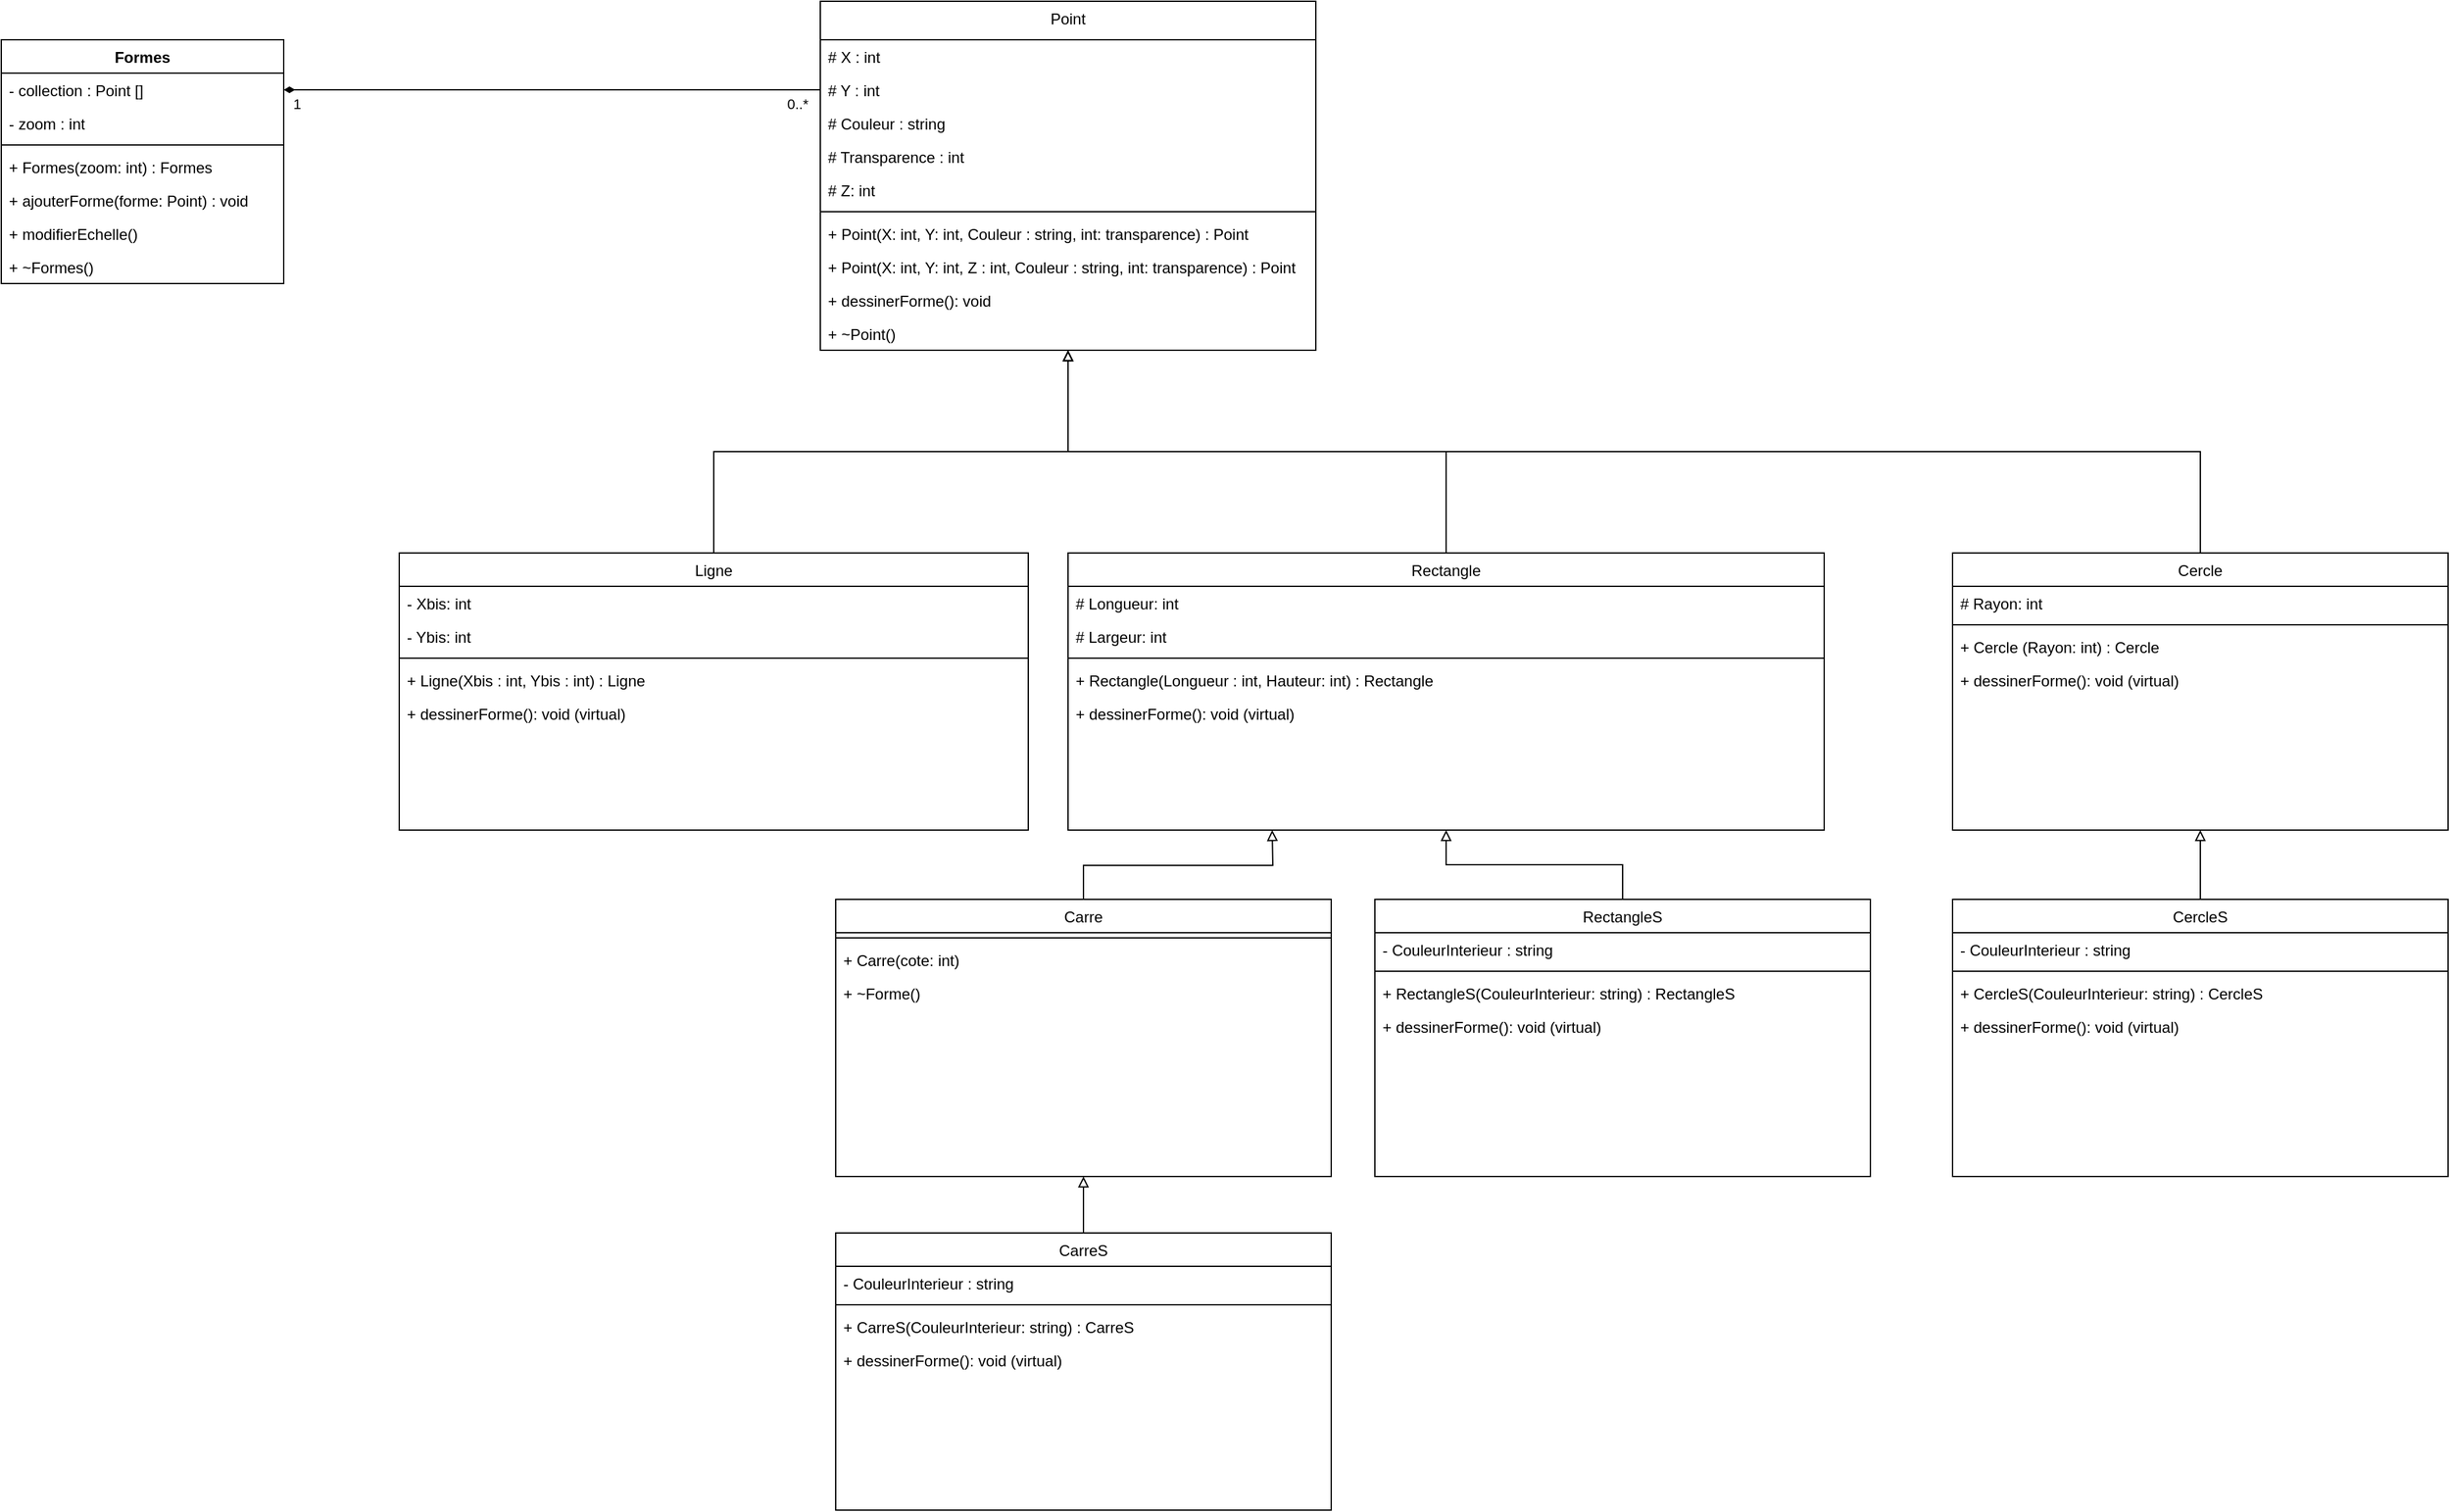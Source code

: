 <mxfile version="24.7.14">
  <diagram id="C5RBs43oDa-KdzZeNtuy" name="Page-1">
    <mxGraphModel dx="2564" dy="3153" grid="1" gridSize="10" guides="1" tooltips="1" connect="1" arrows="1" fold="1" page="1" pageScale="1" pageWidth="827" pageHeight="1169" math="0" shadow="0">
      <root>
        <mxCell id="WIyWlLk6GJQsqaUBKTNV-0" />
        <mxCell id="WIyWlLk6GJQsqaUBKTNV-1" parent="WIyWlLk6GJQsqaUBKTNV-0" />
        <mxCell id="zkfFHV4jXpPFQw0GAbJ--17" value="Point" style="swimlane;fontStyle=0;align=center;verticalAlign=top;childLayout=stackLayout;horizontal=1;startSize=30;horizontalStack=0;resizeParent=1;resizeLast=0;collapsible=1;marginBottom=0;rounded=0;shadow=0;strokeWidth=1;" parent="WIyWlLk6GJQsqaUBKTNV-1" vertex="1">
          <mxGeometry x="28" y="-1310" width="386" height="272" as="geometry">
            <mxRectangle x="550" y="140" width="160" height="26" as="alternateBounds" />
          </mxGeometry>
        </mxCell>
        <mxCell id="zkfFHV4jXpPFQw0GAbJ--18" value="# X : int" style="text;align=left;verticalAlign=top;spacingLeft=4;spacingRight=4;overflow=hidden;rotatable=0;points=[[0,0.5],[1,0.5]];portConstraint=eastwest;" parent="zkfFHV4jXpPFQw0GAbJ--17" vertex="1">
          <mxGeometry y="30" width="386" height="26" as="geometry" />
        </mxCell>
        <mxCell id="zkfFHV4jXpPFQw0GAbJ--19" value="# Y : int" style="text;align=left;verticalAlign=top;spacingLeft=4;spacingRight=4;overflow=hidden;rotatable=0;points=[[0,0.5],[1,0.5]];portConstraint=eastwest;rounded=0;shadow=0;html=0;" parent="zkfFHV4jXpPFQw0GAbJ--17" vertex="1">
          <mxGeometry y="56" width="386" height="26" as="geometry" />
        </mxCell>
        <mxCell id="zkfFHV4jXpPFQw0GAbJ--20" value="# Couleur : string" style="text;align=left;verticalAlign=top;spacingLeft=4;spacingRight=4;overflow=hidden;rotatable=0;points=[[0,0.5],[1,0.5]];portConstraint=eastwest;rounded=0;shadow=0;html=0;" parent="zkfFHV4jXpPFQw0GAbJ--17" vertex="1">
          <mxGeometry y="82" width="386" height="26" as="geometry" />
        </mxCell>
        <mxCell id="zkfFHV4jXpPFQw0GAbJ--21" value="# Transparence : int" style="text;align=left;verticalAlign=top;spacingLeft=4;spacingRight=4;overflow=hidden;rotatable=0;points=[[0,0.5],[1,0.5]];portConstraint=eastwest;rounded=0;shadow=0;html=0;" parent="zkfFHV4jXpPFQw0GAbJ--17" vertex="1">
          <mxGeometry y="108" width="386" height="26" as="geometry" />
        </mxCell>
        <mxCell id="fzu_0rbHsVR7w9InkTTL-70" value="# Z: int" style="text;align=left;verticalAlign=top;spacingLeft=4;spacingRight=4;overflow=hidden;rotatable=0;points=[[0,0.5],[1,0.5]];portConstraint=eastwest;rounded=0;shadow=0;html=0;" parent="zkfFHV4jXpPFQw0GAbJ--17" vertex="1">
          <mxGeometry y="134" width="386" height="26" as="geometry" />
        </mxCell>
        <mxCell id="zkfFHV4jXpPFQw0GAbJ--23" value="" style="line;html=1;strokeWidth=1;align=left;verticalAlign=middle;spacingTop=-1;spacingLeft=3;spacingRight=3;rotatable=0;labelPosition=right;points=[];portConstraint=eastwest;" parent="zkfFHV4jXpPFQw0GAbJ--17" vertex="1">
          <mxGeometry y="160" width="386" height="8" as="geometry" />
        </mxCell>
        <mxCell id="zkfFHV4jXpPFQw0GAbJ--24" value="+ Point(X: int, Y: int, Couleur : string, int: transparence) : Point" style="text;align=left;verticalAlign=top;spacingLeft=4;spacingRight=4;overflow=hidden;rotatable=0;points=[[0,0.5],[1,0.5]];portConstraint=eastwest;" parent="zkfFHV4jXpPFQw0GAbJ--17" vertex="1">
          <mxGeometry y="168" width="386" height="26" as="geometry" />
        </mxCell>
        <mxCell id="fzu_0rbHsVR7w9InkTTL-71" value="+ Point(X: int, Y: int, Z : int, Couleur : string, int: transparence) : Point" style="text;align=left;verticalAlign=top;spacingLeft=4;spacingRight=4;overflow=hidden;rotatable=0;points=[[0,0.5],[1,0.5]];portConstraint=eastwest;" parent="zkfFHV4jXpPFQw0GAbJ--17" vertex="1">
          <mxGeometry y="194" width="386" height="26" as="geometry" />
        </mxCell>
        <mxCell id="1MLzDRWKxAswZFtCU_EX-2" value="+ dessinerForme(): void" style="text;align=left;verticalAlign=top;spacingLeft=4;spacingRight=4;overflow=hidden;rotatable=0;points=[[0,0.5],[1,0.5]];portConstraint=eastwest;" parent="zkfFHV4jXpPFQw0GAbJ--17" vertex="1">
          <mxGeometry y="220" width="386" height="26" as="geometry" />
        </mxCell>
        <mxCell id="zkfFHV4jXpPFQw0GAbJ--25" value="+ ~Point()" style="text;align=left;verticalAlign=top;spacingLeft=4;spacingRight=4;overflow=hidden;rotatable=0;points=[[0,0.5],[1,0.5]];portConstraint=eastwest;" parent="zkfFHV4jXpPFQw0GAbJ--17" vertex="1">
          <mxGeometry y="246" width="386" height="26" as="geometry" />
        </mxCell>
        <mxCell id="fzu_0rbHsVR7w9InkTTL-94" style="edgeStyle=orthogonalEdgeStyle;rounded=0;orthogonalLoop=1;jettySize=auto;html=1;exitX=0.5;exitY=0;exitDx=0;exitDy=0;entryX=0.5;entryY=1;entryDx=0;entryDy=0;endArrow=block;endFill=0;" parent="WIyWlLk6GJQsqaUBKTNV-1" source="fzu_0rbHsVR7w9InkTTL-8" target="zkfFHV4jXpPFQw0GAbJ--17" edge="1">
          <mxGeometry relative="1" as="geometry" />
        </mxCell>
        <mxCell id="fzu_0rbHsVR7w9InkTTL-8" value="Ligne" style="swimlane;fontStyle=0;align=center;verticalAlign=top;childLayout=stackLayout;horizontal=1;startSize=26;horizontalStack=0;resizeParent=1;resizeLast=0;collapsible=1;marginBottom=0;rounded=0;shadow=0;strokeWidth=1;" parent="WIyWlLk6GJQsqaUBKTNV-1" vertex="1">
          <mxGeometry x="-300" y="-880" width="490" height="216" as="geometry">
            <mxRectangle x="550" y="140" width="160" height="26" as="alternateBounds" />
          </mxGeometry>
        </mxCell>
        <mxCell id="fzu_0rbHsVR7w9InkTTL-75" value="- Xbis: int" style="text;align=left;verticalAlign=top;spacingLeft=4;spacingRight=4;overflow=hidden;rotatable=0;points=[[0,0.5],[1,0.5]];portConstraint=eastwest;rounded=0;shadow=0;html=0;" parent="fzu_0rbHsVR7w9InkTTL-8" vertex="1">
          <mxGeometry y="26" width="490" height="26" as="geometry" />
        </mxCell>
        <mxCell id="fzu_0rbHsVR7w9InkTTL-76" value="- Ybis: int" style="text;align=left;verticalAlign=top;spacingLeft=4;spacingRight=4;overflow=hidden;rotatable=0;points=[[0,0.5],[1,0.5]];portConstraint=eastwest;rounded=0;shadow=0;html=0;" parent="fzu_0rbHsVR7w9InkTTL-8" vertex="1">
          <mxGeometry y="52" width="490" height="26" as="geometry" />
        </mxCell>
        <mxCell id="fzu_0rbHsVR7w9InkTTL-13" value="" style="line;html=1;strokeWidth=1;align=left;verticalAlign=middle;spacingTop=-1;spacingLeft=3;spacingRight=3;rotatable=0;labelPosition=right;points=[];portConstraint=eastwest;" parent="fzu_0rbHsVR7w9InkTTL-8" vertex="1">
          <mxGeometry y="78" width="490" height="8" as="geometry" />
        </mxCell>
        <mxCell id="fzu_0rbHsVR7w9InkTTL-73" value="+ Ligne(Xbis : int, Ybis : int) : Ligne" style="text;align=left;verticalAlign=top;spacingLeft=4;spacingRight=4;overflow=hidden;rotatable=0;points=[[0,0.5],[1,0.5]];portConstraint=eastwest;" parent="fzu_0rbHsVR7w9InkTTL-8" vertex="1">
          <mxGeometry y="86" width="490" height="26" as="geometry" />
        </mxCell>
        <mxCell id="1MLzDRWKxAswZFtCU_EX-3" value="+ dessinerForme(): void (virtual)" style="text;align=left;verticalAlign=top;spacingLeft=4;spacingRight=4;overflow=hidden;rotatable=0;points=[[0,0.5],[1,0.5]];portConstraint=eastwest;" parent="fzu_0rbHsVR7w9InkTTL-8" vertex="1">
          <mxGeometry y="112" width="490" height="26" as="geometry" />
        </mxCell>
        <mxCell id="fzu_0rbHsVR7w9InkTTL-95" style="edgeStyle=orthogonalEdgeStyle;rounded=0;orthogonalLoop=1;jettySize=auto;html=1;exitX=0.5;exitY=0;exitDx=0;exitDy=0;entryX=0.5;entryY=1;entryDx=0;entryDy=0;endArrow=block;endFill=0;" parent="WIyWlLk6GJQsqaUBKTNV-1" source="fzu_0rbHsVR7w9InkTTL-16" target="zkfFHV4jXpPFQw0GAbJ--17" edge="1">
          <mxGeometry relative="1" as="geometry" />
        </mxCell>
        <mxCell id="fzu_0rbHsVR7w9InkTTL-16" value="Rectangle" style="swimlane;fontStyle=0;align=center;verticalAlign=top;childLayout=stackLayout;horizontal=1;startSize=26;horizontalStack=0;resizeParent=1;resizeLast=0;collapsible=1;marginBottom=0;rounded=0;shadow=0;strokeWidth=1;" parent="WIyWlLk6GJQsqaUBKTNV-1" vertex="1">
          <mxGeometry x="221" y="-880" width="589" height="216" as="geometry">
            <mxRectangle x="550" y="140" width="160" height="26" as="alternateBounds" />
          </mxGeometry>
        </mxCell>
        <mxCell id="fzu_0rbHsVR7w9InkTTL-77" value="# Longueur: int" style="text;align=left;verticalAlign=top;spacingLeft=4;spacingRight=4;overflow=hidden;rotatable=0;points=[[0,0.5],[1,0.5]];portConstraint=eastwest;rounded=0;shadow=0;html=0;" parent="fzu_0rbHsVR7w9InkTTL-16" vertex="1">
          <mxGeometry y="26" width="589" height="26" as="geometry" />
        </mxCell>
        <mxCell id="fzu_0rbHsVR7w9InkTTL-78" value="# Largeur: int" style="text;align=left;verticalAlign=top;spacingLeft=4;spacingRight=4;overflow=hidden;rotatable=0;points=[[0,0.5],[1,0.5]];portConstraint=eastwest;rounded=0;shadow=0;html=0;" parent="fzu_0rbHsVR7w9InkTTL-16" vertex="1">
          <mxGeometry y="52" width="589" height="26" as="geometry" />
        </mxCell>
        <mxCell id="fzu_0rbHsVR7w9InkTTL-21" value="" style="line;html=1;strokeWidth=1;align=left;verticalAlign=middle;spacingTop=-1;spacingLeft=3;spacingRight=3;rotatable=0;labelPosition=right;points=[];portConstraint=eastwest;" parent="fzu_0rbHsVR7w9InkTTL-16" vertex="1">
          <mxGeometry y="78" width="589" height="8" as="geometry" />
        </mxCell>
        <mxCell id="fzu_0rbHsVR7w9InkTTL-74" value="+ Rectangle(Longueur : int, Hauteur: int) : Rectangle" style="text;align=left;verticalAlign=top;spacingLeft=4;spacingRight=4;overflow=hidden;rotatable=0;points=[[0,0.5],[1,0.5]];portConstraint=eastwest;" parent="fzu_0rbHsVR7w9InkTTL-16" vertex="1">
          <mxGeometry y="86" width="589" height="26" as="geometry" />
        </mxCell>
        <mxCell id="1MLzDRWKxAswZFtCU_EX-4" value="+ dessinerForme(): void (virtual)" style="text;align=left;verticalAlign=top;spacingLeft=4;spacingRight=4;overflow=hidden;rotatable=0;points=[[0,0.5],[1,0.5]];portConstraint=eastwest;" parent="fzu_0rbHsVR7w9InkTTL-16" vertex="1">
          <mxGeometry y="112" width="589" height="26" as="geometry" />
        </mxCell>
        <mxCell id="fzu_0rbHsVR7w9InkTTL-68" style="edgeStyle=orthogonalEdgeStyle;rounded=0;orthogonalLoop=1;jettySize=auto;html=1;exitX=0.5;exitY=0;exitDx=0;exitDy=0;entryX=0.5;entryY=1;entryDx=0;entryDy=0;endArrow=block;endFill=0;" parent="WIyWlLk6GJQsqaUBKTNV-1" source="fzu_0rbHsVR7w9InkTTL-32" target="zkfFHV4jXpPFQw0GAbJ--17" edge="1">
          <mxGeometry relative="1" as="geometry" />
        </mxCell>
        <mxCell id="fzu_0rbHsVR7w9InkTTL-32" value="Cercle" style="swimlane;fontStyle=0;align=center;verticalAlign=top;childLayout=stackLayout;horizontal=1;startSize=26;horizontalStack=0;resizeParent=1;resizeLast=0;collapsible=1;marginBottom=0;rounded=0;shadow=0;strokeWidth=1;" parent="WIyWlLk6GJQsqaUBKTNV-1" vertex="1">
          <mxGeometry x="910" y="-880" width="386" height="216" as="geometry">
            <mxRectangle x="550" y="140" width="160" height="26" as="alternateBounds" />
          </mxGeometry>
        </mxCell>
        <mxCell id="fzu_0rbHsVR7w9InkTTL-79" value="# Rayon: int" style="text;align=left;verticalAlign=top;spacingLeft=4;spacingRight=4;overflow=hidden;rotatable=0;points=[[0,0.5],[1,0.5]];portConstraint=eastwest;rounded=0;shadow=0;html=0;" parent="fzu_0rbHsVR7w9InkTTL-32" vertex="1">
          <mxGeometry y="26" width="386" height="26" as="geometry" />
        </mxCell>
        <mxCell id="fzu_0rbHsVR7w9InkTTL-37" value="" style="line;html=1;strokeWidth=1;align=left;verticalAlign=middle;spacingTop=-1;spacingLeft=3;spacingRight=3;rotatable=0;labelPosition=right;points=[];portConstraint=eastwest;" parent="fzu_0rbHsVR7w9InkTTL-32" vertex="1">
          <mxGeometry y="52" width="386" height="8" as="geometry" />
        </mxCell>
        <mxCell id="fzu_0rbHsVR7w9InkTTL-38" value="+ Cercle (Rayon: int) : Cercle" style="text;align=left;verticalAlign=top;spacingLeft=4;spacingRight=4;overflow=hidden;rotatable=0;points=[[0,0.5],[1,0.5]];portConstraint=eastwest;" parent="fzu_0rbHsVR7w9InkTTL-32" vertex="1">
          <mxGeometry y="60" width="386" height="26" as="geometry" />
        </mxCell>
        <mxCell id="1MLzDRWKxAswZFtCU_EX-5" value="+ dessinerForme(): void (virtual)" style="text;align=left;verticalAlign=top;spacingLeft=4;spacingRight=4;overflow=hidden;rotatable=0;points=[[0,0.5],[1,0.5]];portConstraint=eastwest;" parent="fzu_0rbHsVR7w9InkTTL-32" vertex="1">
          <mxGeometry y="86" width="386" height="26" as="geometry" />
        </mxCell>
        <mxCell id="fzu_0rbHsVR7w9InkTTL-82" style="edgeStyle=orthogonalEdgeStyle;rounded=0;orthogonalLoop=1;jettySize=auto;html=1;exitX=0.5;exitY=0;exitDx=0;exitDy=0;entryX=0.5;entryY=1;entryDx=0;entryDy=0;endArrow=block;endFill=0;" parent="WIyWlLk6GJQsqaUBKTNV-1" source="fzu_0rbHsVR7w9InkTTL-40" target="fzu_0rbHsVR7w9InkTTL-32" edge="1">
          <mxGeometry relative="1" as="geometry" />
        </mxCell>
        <mxCell id="fzu_0rbHsVR7w9InkTTL-40" value="CercleS" style="swimlane;fontStyle=0;align=center;verticalAlign=top;childLayout=stackLayout;horizontal=1;startSize=26;horizontalStack=0;resizeParent=1;resizeLast=0;collapsible=1;marginBottom=0;rounded=0;shadow=0;strokeWidth=1;" parent="WIyWlLk6GJQsqaUBKTNV-1" vertex="1">
          <mxGeometry x="910" y="-610" width="386" height="216" as="geometry">
            <mxRectangle x="550" y="140" width="160" height="26" as="alternateBounds" />
          </mxGeometry>
        </mxCell>
        <mxCell id="fzu_0rbHsVR7w9InkTTL-41" value="- CouleurInterieur : string" style="text;align=left;verticalAlign=top;spacingLeft=4;spacingRight=4;overflow=hidden;rotatable=0;points=[[0,0.5],[1,0.5]];portConstraint=eastwest;" parent="fzu_0rbHsVR7w9InkTTL-40" vertex="1">
          <mxGeometry y="26" width="386" height="26" as="geometry" />
        </mxCell>
        <mxCell id="fzu_0rbHsVR7w9InkTTL-45" value="" style="line;html=1;strokeWidth=1;align=left;verticalAlign=middle;spacingTop=-1;spacingLeft=3;spacingRight=3;rotatable=0;labelPosition=right;points=[];portConstraint=eastwest;" parent="fzu_0rbHsVR7w9InkTTL-40" vertex="1">
          <mxGeometry y="52" width="386" height="8" as="geometry" />
        </mxCell>
        <mxCell id="fzu_0rbHsVR7w9InkTTL-46" value="+ CercleS(CouleurInterieur: string) : CercleS" style="text;align=left;verticalAlign=top;spacingLeft=4;spacingRight=4;overflow=hidden;rotatable=0;points=[[0,0.5],[1,0.5]];portConstraint=eastwest;" parent="fzu_0rbHsVR7w9InkTTL-40" vertex="1">
          <mxGeometry y="60" width="386" height="26" as="geometry" />
        </mxCell>
        <mxCell id="1MLzDRWKxAswZFtCU_EX-7" value="+ dessinerForme(): void (virtual)" style="text;align=left;verticalAlign=top;spacingLeft=4;spacingRight=4;overflow=hidden;rotatable=0;points=[[0,0.5],[1,0.5]];portConstraint=eastwest;" parent="fzu_0rbHsVR7w9InkTTL-40" vertex="1">
          <mxGeometry y="86" width="386" height="26" as="geometry" />
        </mxCell>
        <mxCell id="fzu_0rbHsVR7w9InkTTL-81" style="edgeStyle=orthogonalEdgeStyle;rounded=0;orthogonalLoop=1;jettySize=auto;html=1;exitX=0.5;exitY=0;exitDx=0;exitDy=0;entryX=0.5;entryY=1;entryDx=0;entryDy=0;endArrow=block;endFill=0;" parent="WIyWlLk6GJQsqaUBKTNV-1" source="fzu_0rbHsVR7w9InkTTL-48" target="fzu_0rbHsVR7w9InkTTL-16" edge="1">
          <mxGeometry relative="1" as="geometry" />
        </mxCell>
        <mxCell id="fzu_0rbHsVR7w9InkTTL-48" value="RectangleS" style="swimlane;fontStyle=0;align=center;verticalAlign=top;childLayout=stackLayout;horizontal=1;startSize=26;horizontalStack=0;resizeParent=1;resizeLast=0;collapsible=1;marginBottom=0;rounded=0;shadow=0;strokeWidth=1;" parent="WIyWlLk6GJQsqaUBKTNV-1" vertex="1">
          <mxGeometry x="460" y="-610" width="386" height="216" as="geometry">
            <mxRectangle x="550" y="140" width="160" height="26" as="alternateBounds" />
          </mxGeometry>
        </mxCell>
        <mxCell id="fzu_0rbHsVR7w9InkTTL-52" value="- CouleurInterieur : string" style="text;align=left;verticalAlign=top;spacingLeft=4;spacingRight=4;overflow=hidden;rotatable=0;points=[[0,0.5],[1,0.5]];portConstraint=eastwest;rounded=0;shadow=0;html=0;" parent="fzu_0rbHsVR7w9InkTTL-48" vertex="1">
          <mxGeometry y="26" width="386" height="26" as="geometry" />
        </mxCell>
        <mxCell id="fzu_0rbHsVR7w9InkTTL-53" value="" style="line;html=1;strokeWidth=1;align=left;verticalAlign=middle;spacingTop=-1;spacingLeft=3;spacingRight=3;rotatable=0;labelPosition=right;points=[];portConstraint=eastwest;" parent="fzu_0rbHsVR7w9InkTTL-48" vertex="1">
          <mxGeometry y="52" width="386" height="8" as="geometry" />
        </mxCell>
        <mxCell id="fzu_0rbHsVR7w9InkTTL-54" value="+ RectangleS(CouleurInterieur: string) : RectangleS" style="text;align=left;verticalAlign=top;spacingLeft=4;spacingRight=4;overflow=hidden;rotatable=0;points=[[0,0.5],[1,0.5]];portConstraint=eastwest;" parent="fzu_0rbHsVR7w9InkTTL-48" vertex="1">
          <mxGeometry y="60" width="386" height="26" as="geometry" />
        </mxCell>
        <mxCell id="1MLzDRWKxAswZFtCU_EX-6" value="+ dessinerForme(): void (virtual)" style="text;align=left;verticalAlign=top;spacingLeft=4;spacingRight=4;overflow=hidden;rotatable=0;points=[[0,0.5],[1,0.5]];portConstraint=eastwest;" parent="fzu_0rbHsVR7w9InkTTL-48" vertex="1">
          <mxGeometry y="86" width="386" height="26" as="geometry" />
        </mxCell>
        <mxCell id="fzu_0rbHsVR7w9InkTTL-85" value="Formes" style="swimlane;fontStyle=1;align=center;verticalAlign=top;childLayout=stackLayout;horizontal=1;startSize=26;horizontalStack=0;resizeParent=1;resizeParentMax=0;resizeLast=0;collapsible=1;marginBottom=0;whiteSpace=wrap;html=1;" parent="WIyWlLk6GJQsqaUBKTNV-1" vertex="1">
          <mxGeometry x="-610" y="-1280" width="220" height="190" as="geometry" />
        </mxCell>
        <mxCell id="fzu_0rbHsVR7w9InkTTL-86" value="- collection : Point []" style="text;strokeColor=none;fillColor=none;align=left;verticalAlign=top;spacingLeft=4;spacingRight=4;overflow=hidden;rotatable=0;points=[[0,0.5],[1,0.5]];portConstraint=eastwest;whiteSpace=wrap;html=1;" parent="fzu_0rbHsVR7w9InkTTL-85" vertex="1">
          <mxGeometry y="26" width="220" height="26" as="geometry" />
        </mxCell>
        <mxCell id="1MLzDRWKxAswZFtCU_EX-0" value="- zoom : int" style="text;strokeColor=none;fillColor=none;align=left;verticalAlign=top;spacingLeft=4;spacingRight=4;overflow=hidden;rotatable=0;points=[[0,0.5],[1,0.5]];portConstraint=eastwest;whiteSpace=wrap;html=1;" parent="fzu_0rbHsVR7w9InkTTL-85" vertex="1">
          <mxGeometry y="52" width="220" height="26" as="geometry" />
        </mxCell>
        <mxCell id="fzu_0rbHsVR7w9InkTTL-87" value="" style="line;strokeWidth=1;fillColor=none;align=left;verticalAlign=middle;spacingTop=-1;spacingLeft=3;spacingRight=3;rotatable=0;labelPosition=right;points=[];portConstraint=eastwest;strokeColor=inherit;" parent="fzu_0rbHsVR7w9InkTTL-85" vertex="1">
          <mxGeometry y="78" width="220" height="8" as="geometry" />
        </mxCell>
        <mxCell id="fzu_0rbHsVR7w9InkTTL-88" value="+ Formes(zoom: int) : Formes&lt;div&gt;&lt;br&gt;&lt;/div&gt;" style="text;strokeColor=none;fillColor=none;align=left;verticalAlign=top;spacingLeft=4;spacingRight=4;overflow=hidden;rotatable=0;points=[[0,0.5],[1,0.5]];portConstraint=eastwest;whiteSpace=wrap;html=1;" parent="fzu_0rbHsVR7w9InkTTL-85" vertex="1">
          <mxGeometry y="86" width="220" height="26" as="geometry" />
        </mxCell>
        <mxCell id="fzu_0rbHsVR7w9InkTTL-92" value="&lt;div&gt;+ ajouterForme(forme: Point) : void&lt;/div&gt;" style="text;strokeColor=none;fillColor=none;align=left;verticalAlign=top;spacingLeft=4;spacingRight=4;overflow=hidden;rotatable=0;points=[[0,0.5],[1,0.5]];portConstraint=eastwest;whiteSpace=wrap;html=1;" parent="fzu_0rbHsVR7w9InkTTL-85" vertex="1">
          <mxGeometry y="112" width="220" height="26" as="geometry" />
        </mxCell>
        <mxCell id="1MLzDRWKxAswZFtCU_EX-1" value="&lt;div&gt;+ modifierEchelle()&lt;/div&gt;" style="text;strokeColor=none;fillColor=none;align=left;verticalAlign=top;spacingLeft=4;spacingRight=4;overflow=hidden;rotatable=0;points=[[0,0.5],[1,0.5]];portConstraint=eastwest;whiteSpace=wrap;html=1;" parent="fzu_0rbHsVR7w9InkTTL-85" vertex="1">
          <mxGeometry y="138" width="220" height="26" as="geometry" />
        </mxCell>
        <mxCell id="fzu_0rbHsVR7w9InkTTL-93" value="&lt;div&gt;+ ~Formes()&lt;/div&gt;" style="text;strokeColor=none;fillColor=none;align=left;verticalAlign=top;spacingLeft=4;spacingRight=4;overflow=hidden;rotatable=0;points=[[0,0.5],[1,0.5]];portConstraint=eastwest;whiteSpace=wrap;html=1;" parent="fzu_0rbHsVR7w9InkTTL-85" vertex="1">
          <mxGeometry y="164" width="220" height="26" as="geometry" />
        </mxCell>
        <mxCell id="fzu_0rbHsVR7w9InkTTL-89" style="edgeStyle=orthogonalEdgeStyle;rounded=0;orthogonalLoop=1;jettySize=auto;html=1;exitX=0;exitY=0.5;exitDx=0;exitDy=0;entryX=1;entryY=0.5;entryDx=0;entryDy=0;endArrow=diamondThin;endFill=1;" parent="WIyWlLk6GJQsqaUBKTNV-1" source="zkfFHV4jXpPFQw0GAbJ--19" target="fzu_0rbHsVR7w9InkTTL-86" edge="1">
          <mxGeometry relative="1" as="geometry" />
        </mxCell>
        <mxCell id="fzu_0rbHsVR7w9InkTTL-90" value="1" style="edgeLabel;html=1;align=center;verticalAlign=middle;resizable=0;points=[];" parent="fzu_0rbHsVR7w9InkTTL-89" vertex="1" connectable="0">
          <mxGeometry x="0.858" relative="1" as="geometry">
            <mxPoint x="-20" y="11" as="offset" />
          </mxGeometry>
        </mxCell>
        <mxCell id="fzu_0rbHsVR7w9InkTTL-91" value="0..*" style="edgeLabel;html=1;align=center;verticalAlign=middle;resizable=0;points=[];" parent="fzu_0rbHsVR7w9InkTTL-89" vertex="1" connectable="0">
          <mxGeometry x="0.874" y="-4" relative="1" as="geometry">
            <mxPoint x="373" y="15" as="offset" />
          </mxGeometry>
        </mxCell>
        <mxCell id="1MLzDRWKxAswZFtCU_EX-9" style="edgeStyle=orthogonalEdgeStyle;rounded=0;orthogonalLoop=1;jettySize=auto;html=1;exitX=0.5;exitY=0;exitDx=0;exitDy=0;entryX=0.25;entryY=1;entryDx=0;entryDy=0;endArrow=block;endFill=0;" parent="WIyWlLk6GJQsqaUBKTNV-1" source="1MLzDRWKxAswZFtCU_EX-10" edge="1">
          <mxGeometry relative="1" as="geometry">
            <mxPoint x="380" y="-664" as="targetPoint" />
          </mxGeometry>
        </mxCell>
        <mxCell id="1MLzDRWKxAswZFtCU_EX-10" value="Carre" style="swimlane;fontStyle=0;align=center;verticalAlign=top;childLayout=stackLayout;horizontal=1;startSize=26;horizontalStack=0;resizeParent=1;resizeLast=0;collapsible=1;marginBottom=0;rounded=0;shadow=0;strokeWidth=1;" parent="WIyWlLk6GJQsqaUBKTNV-1" vertex="1">
          <mxGeometry x="40" y="-610" width="386" height="216" as="geometry">
            <mxRectangle x="550" y="140" width="160" height="26" as="alternateBounds" />
          </mxGeometry>
        </mxCell>
        <mxCell id="1MLzDRWKxAswZFtCU_EX-11" value="" style="line;html=1;strokeWidth=1;align=left;verticalAlign=middle;spacingTop=-1;spacingLeft=3;spacingRight=3;rotatable=0;labelPosition=right;points=[];portConstraint=eastwest;" parent="1MLzDRWKxAswZFtCU_EX-10" vertex="1">
          <mxGeometry y="26" width="386" height="8" as="geometry" />
        </mxCell>
        <mxCell id="1MLzDRWKxAswZFtCU_EX-12" value="+ Carre(cote: int)" style="text;align=left;verticalAlign=top;spacingLeft=4;spacingRight=4;overflow=hidden;rotatable=0;points=[[0,0.5],[1,0.5]];portConstraint=eastwest;" parent="1MLzDRWKxAswZFtCU_EX-10" vertex="1">
          <mxGeometry y="34" width="386" height="26" as="geometry" />
        </mxCell>
        <mxCell id="1MLzDRWKxAswZFtCU_EX-13" value="+ ~Forme()" style="text;align=left;verticalAlign=top;spacingLeft=4;spacingRight=4;overflow=hidden;rotatable=0;points=[[0,0.5],[1,0.5]];portConstraint=eastwest;" parent="1MLzDRWKxAswZFtCU_EX-10" vertex="1">
          <mxGeometry y="60" width="386" height="26" as="geometry" />
        </mxCell>
        <mxCell id="1MLzDRWKxAswZFtCU_EX-14" style="edgeStyle=orthogonalEdgeStyle;rounded=0;orthogonalLoop=1;jettySize=auto;html=1;exitX=0.5;exitY=0;exitDx=0;exitDy=0;entryX=0.5;entryY=1;entryDx=0;entryDy=0;endArrow=block;endFill=0;" parent="WIyWlLk6GJQsqaUBKTNV-1" source="1MLzDRWKxAswZFtCU_EX-15" target="1MLzDRWKxAswZFtCU_EX-10" edge="1">
          <mxGeometry relative="1" as="geometry" />
        </mxCell>
        <mxCell id="1MLzDRWKxAswZFtCU_EX-15" value="CarreS" style="swimlane;fontStyle=0;align=center;verticalAlign=top;childLayout=stackLayout;horizontal=1;startSize=26;horizontalStack=0;resizeParent=1;resizeLast=0;collapsible=1;marginBottom=0;rounded=0;shadow=0;strokeWidth=1;" parent="WIyWlLk6GJQsqaUBKTNV-1" vertex="1">
          <mxGeometry x="40" y="-350" width="386" height="216" as="geometry">
            <mxRectangle x="550" y="140" width="160" height="26" as="alternateBounds" />
          </mxGeometry>
        </mxCell>
        <mxCell id="1MLzDRWKxAswZFtCU_EX-16" value="- CouleurInterieur : string" style="text;align=left;verticalAlign=top;spacingLeft=4;spacingRight=4;overflow=hidden;rotatable=0;points=[[0,0.5],[1,0.5]];portConstraint=eastwest;rounded=0;shadow=0;html=0;" parent="1MLzDRWKxAswZFtCU_EX-15" vertex="1">
          <mxGeometry y="26" width="386" height="26" as="geometry" />
        </mxCell>
        <mxCell id="1MLzDRWKxAswZFtCU_EX-17" value="" style="line;html=1;strokeWidth=1;align=left;verticalAlign=middle;spacingTop=-1;spacingLeft=3;spacingRight=3;rotatable=0;labelPosition=right;points=[];portConstraint=eastwest;" parent="1MLzDRWKxAswZFtCU_EX-15" vertex="1">
          <mxGeometry y="52" width="386" height="8" as="geometry" />
        </mxCell>
        <mxCell id="1MLzDRWKxAswZFtCU_EX-18" value="+ CarreS(CouleurInterieur: string) : CarreS" style="text;align=left;verticalAlign=top;spacingLeft=4;spacingRight=4;overflow=hidden;rotatable=0;points=[[0,0.5],[1,0.5]];portConstraint=eastwest;" parent="1MLzDRWKxAswZFtCU_EX-15" vertex="1">
          <mxGeometry y="60" width="386" height="26" as="geometry" />
        </mxCell>
        <mxCell id="1MLzDRWKxAswZFtCU_EX-19" value="+ dessinerForme(): void (virtual)" style="text;align=left;verticalAlign=top;spacingLeft=4;spacingRight=4;overflow=hidden;rotatable=0;points=[[0,0.5],[1,0.5]];portConstraint=eastwest;" parent="1MLzDRWKxAswZFtCU_EX-15" vertex="1">
          <mxGeometry y="86" width="386" height="26" as="geometry" />
        </mxCell>
      </root>
    </mxGraphModel>
  </diagram>
</mxfile>
